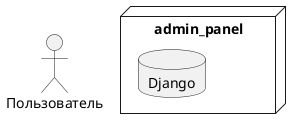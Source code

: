@startuml
skinparam componentStyle uml2
actor Пользователь

node admin_panel{
    database Django
}
@enduml